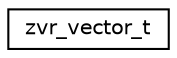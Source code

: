 digraph G
{
  edge [fontname="Helvetica",fontsize="10",labelfontname="Helvetica",labelfontsize="10"];
  node [fontname="Helvetica",fontsize="10",shape=record];
  rankdir="LR";
  Node1 [label="zvr_vector_t",height=0.2,width=0.4,color="black", fillcolor="white", style="filled",URL="$structzvr__vector__t.html"];
}
